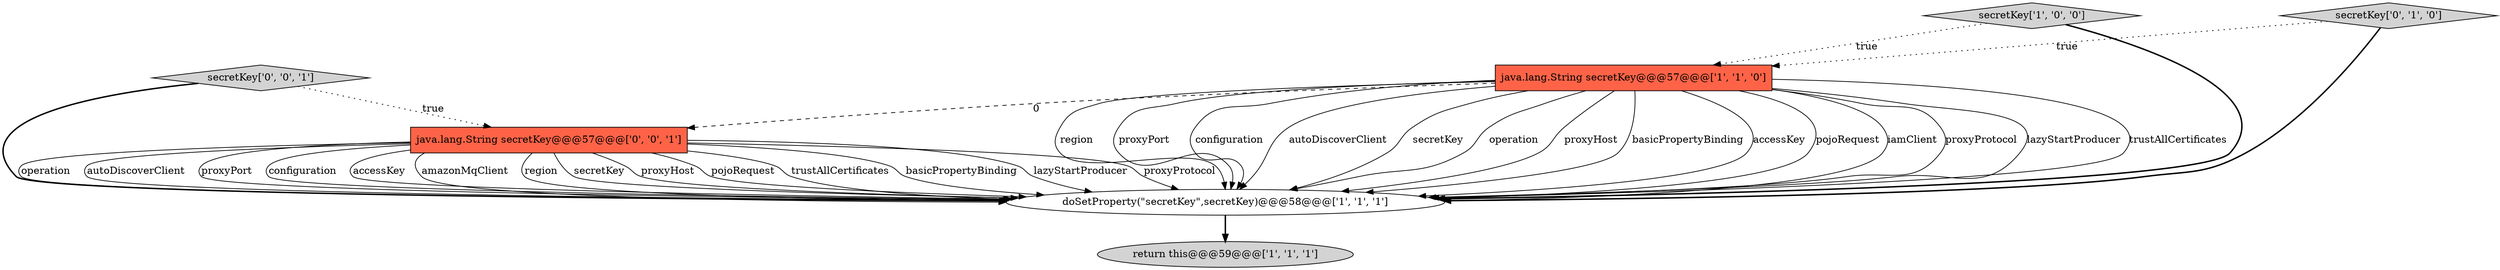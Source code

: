 digraph {
2 [style = filled, label = "java.lang.String secretKey@@@57@@@['1', '1', '0']", fillcolor = tomato, shape = box image = "AAA0AAABBB1BBB"];
1 [style = filled, label = "doSetProperty(\"secretKey\",secretKey)@@@58@@@['1', '1', '1']", fillcolor = white, shape = ellipse image = "AAA0AAABBB1BBB"];
5 [style = filled, label = "secretKey['0', '0', '1']", fillcolor = lightgray, shape = diamond image = "AAA0AAABBB3BBB"];
0 [style = filled, label = "secretKey['1', '0', '0']", fillcolor = lightgray, shape = diamond image = "AAA0AAABBB1BBB"];
3 [style = filled, label = "return this@@@59@@@['1', '1', '1']", fillcolor = lightgray, shape = ellipse image = "AAA0AAABBB1BBB"];
6 [style = filled, label = "java.lang.String secretKey@@@57@@@['0', '0', '1']", fillcolor = tomato, shape = box image = "AAA0AAABBB3BBB"];
4 [style = filled, label = "secretKey['0', '1', '0']", fillcolor = lightgray, shape = diamond image = "AAA0AAABBB2BBB"];
6->1 [style = solid, label="operation"];
6->1 [style = solid, label="autoDiscoverClient"];
2->1 [style = solid, label="region"];
6->1 [style = solid, label="proxyPort"];
2->1 [style = solid, label="proxyPort"];
6->1 [style = solid, label="configuration"];
2->1 [style = solid, label="configuration"];
1->3 [style = bold, label=""];
5->6 [style = dotted, label="true"];
2->1 [style = solid, label="autoDiscoverClient"];
2->1 [style = solid, label="secretKey"];
6->1 [style = solid, label="accessKey"];
6->1 [style = solid, label="amazonMqClient"];
6->1 [style = solid, label="region"];
2->1 [style = solid, label="operation"];
2->1 [style = solid, label="proxyHost"];
6->1 [style = solid, label="secretKey"];
6->1 [style = solid, label="proxyHost"];
2->1 [style = solid, label="basicPropertyBinding"];
2->1 [style = solid, label="accessKey"];
5->1 [style = bold, label=""];
6->1 [style = solid, label="pojoRequest"];
0->1 [style = bold, label=""];
6->1 [style = solid, label="trustAllCertificates"];
2->1 [style = solid, label="pojoRequest"];
6->1 [style = solid, label="basicPropertyBinding"];
2->6 [style = dashed, label="0"];
2->1 [style = solid, label="iamClient"];
6->1 [style = solid, label="lazyStartProducer"];
2->1 [style = solid, label="proxyProtocol"];
4->1 [style = bold, label=""];
2->1 [style = solid, label="lazyStartProducer"];
6->1 [style = solid, label="proxyProtocol"];
0->2 [style = dotted, label="true"];
2->1 [style = solid, label="trustAllCertificates"];
4->2 [style = dotted, label="true"];
}

